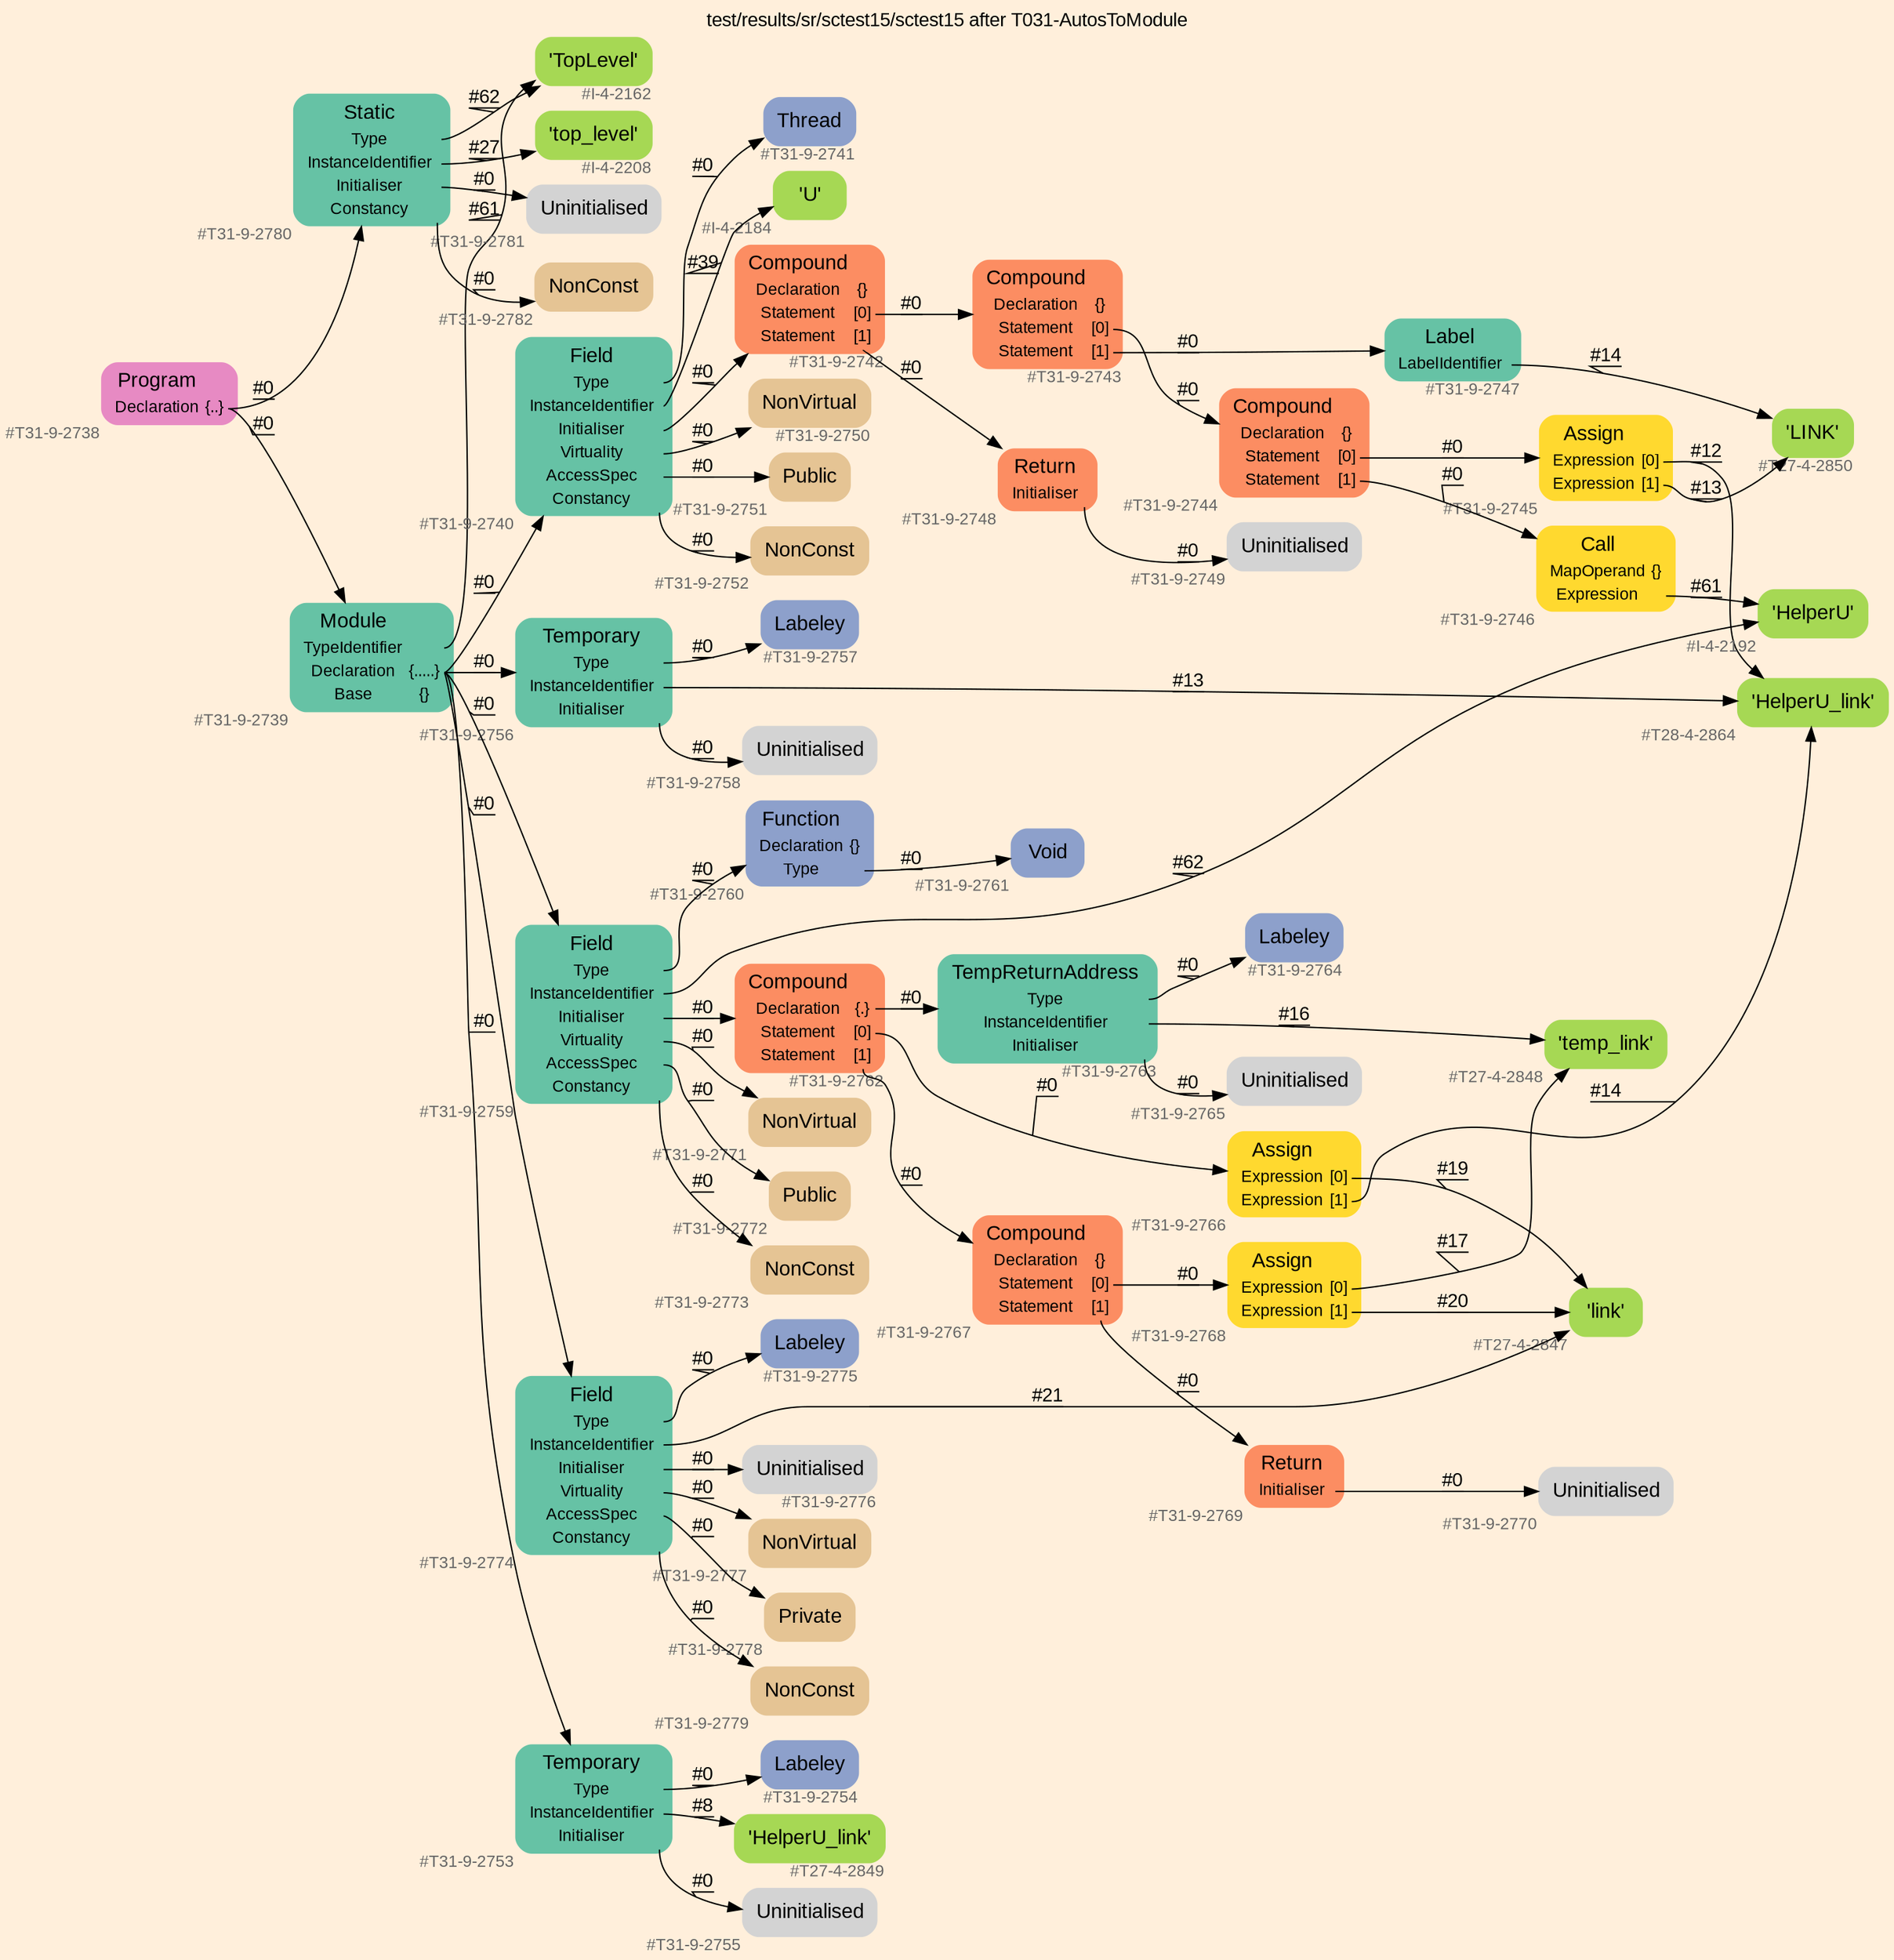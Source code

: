 digraph "test/results/sr/sctest15/sctest15 after T031-AutosToModule" {
label = "test/results/sr/sctest15/sctest15 after T031-AutosToModule"
labelloc = t
graph [
    rankdir = "LR"
    ranksep = 0.3
    bgcolor = antiquewhite1
    color = black
    fontcolor = black
    fontname = "Arial"
];
node [
    fontname = "Arial"
];
edge [
    fontname = "Arial"
];

// -------------------- node figure --------------------
// -------- block #T31-9-2738 ----------
"#T31-9-2738" [
    fillcolor = "/set28/4"
    xlabel = "#T31-9-2738"
    fontsize = "12"
    fontcolor = grey40
    shape = "plaintext"
    label = <<TABLE BORDER="0" CELLBORDER="0" CELLSPACING="0">
     <TR><TD><FONT COLOR="black" POINT-SIZE="15">Program</FONT></TD></TR>
     <TR><TD><FONT COLOR="black" POINT-SIZE="12">Declaration</FONT></TD><TD PORT="port0"><FONT COLOR="black" POINT-SIZE="12">{..}</FONT></TD></TR>
    </TABLE>>
    style = "rounded,filled"
];

// -------- block #T31-9-2739 ----------
"#T31-9-2739" [
    fillcolor = "/set28/1"
    xlabel = "#T31-9-2739"
    fontsize = "12"
    fontcolor = grey40
    shape = "plaintext"
    label = <<TABLE BORDER="0" CELLBORDER="0" CELLSPACING="0">
     <TR><TD><FONT COLOR="black" POINT-SIZE="15">Module</FONT></TD></TR>
     <TR><TD><FONT COLOR="black" POINT-SIZE="12">TypeIdentifier</FONT></TD><TD PORT="port0"></TD></TR>
     <TR><TD><FONT COLOR="black" POINT-SIZE="12">Declaration</FONT></TD><TD PORT="port1"><FONT COLOR="black" POINT-SIZE="12">{.....}</FONT></TD></TR>
     <TR><TD><FONT COLOR="black" POINT-SIZE="12">Base</FONT></TD><TD PORT="port2"><FONT COLOR="black" POINT-SIZE="12">{}</FONT></TD></TR>
    </TABLE>>
    style = "rounded,filled"
];

// -------- block #I-4-2162 ----------
"#I-4-2162" [
    fillcolor = "/set28/5"
    xlabel = "#I-4-2162"
    fontsize = "12"
    fontcolor = grey40
    shape = "plaintext"
    label = <<TABLE BORDER="0" CELLBORDER="0" CELLSPACING="0">
     <TR><TD><FONT COLOR="black" POINT-SIZE="15">'TopLevel'</FONT></TD></TR>
    </TABLE>>
    style = "rounded,filled"
];

// -------- block #T31-9-2740 ----------
"#T31-9-2740" [
    fillcolor = "/set28/1"
    xlabel = "#T31-9-2740"
    fontsize = "12"
    fontcolor = grey40
    shape = "plaintext"
    label = <<TABLE BORDER="0" CELLBORDER="0" CELLSPACING="0">
     <TR><TD><FONT COLOR="black" POINT-SIZE="15">Field</FONT></TD></TR>
     <TR><TD><FONT COLOR="black" POINT-SIZE="12">Type</FONT></TD><TD PORT="port0"></TD></TR>
     <TR><TD><FONT COLOR="black" POINT-SIZE="12">InstanceIdentifier</FONT></TD><TD PORT="port1"></TD></TR>
     <TR><TD><FONT COLOR="black" POINT-SIZE="12">Initialiser</FONT></TD><TD PORT="port2"></TD></TR>
     <TR><TD><FONT COLOR="black" POINT-SIZE="12">Virtuality</FONT></TD><TD PORT="port3"></TD></TR>
     <TR><TD><FONT COLOR="black" POINT-SIZE="12">AccessSpec</FONT></TD><TD PORT="port4"></TD></TR>
     <TR><TD><FONT COLOR="black" POINT-SIZE="12">Constancy</FONT></TD><TD PORT="port5"></TD></TR>
    </TABLE>>
    style = "rounded,filled"
];

// -------- block #T31-9-2741 ----------
"#T31-9-2741" [
    fillcolor = "/set28/3"
    xlabel = "#T31-9-2741"
    fontsize = "12"
    fontcolor = grey40
    shape = "plaintext"
    label = <<TABLE BORDER="0" CELLBORDER="0" CELLSPACING="0">
     <TR><TD><FONT COLOR="black" POINT-SIZE="15">Thread</FONT></TD></TR>
    </TABLE>>
    style = "rounded,filled"
];

// -------- block #I-4-2184 ----------
"#I-4-2184" [
    fillcolor = "/set28/5"
    xlabel = "#I-4-2184"
    fontsize = "12"
    fontcolor = grey40
    shape = "plaintext"
    label = <<TABLE BORDER="0" CELLBORDER="0" CELLSPACING="0">
     <TR><TD><FONT COLOR="black" POINT-SIZE="15">'U'</FONT></TD></TR>
    </TABLE>>
    style = "rounded,filled"
];

// -------- block #T31-9-2742 ----------
"#T31-9-2742" [
    fillcolor = "/set28/2"
    xlabel = "#T31-9-2742"
    fontsize = "12"
    fontcolor = grey40
    shape = "plaintext"
    label = <<TABLE BORDER="0" CELLBORDER="0" CELLSPACING="0">
     <TR><TD><FONT COLOR="black" POINT-SIZE="15">Compound</FONT></TD></TR>
     <TR><TD><FONT COLOR="black" POINT-SIZE="12">Declaration</FONT></TD><TD PORT="port0"><FONT COLOR="black" POINT-SIZE="12">{}</FONT></TD></TR>
     <TR><TD><FONT COLOR="black" POINT-SIZE="12">Statement</FONT></TD><TD PORT="port1"><FONT COLOR="black" POINT-SIZE="12">[0]</FONT></TD></TR>
     <TR><TD><FONT COLOR="black" POINT-SIZE="12">Statement</FONT></TD><TD PORT="port2"><FONT COLOR="black" POINT-SIZE="12">[1]</FONT></TD></TR>
    </TABLE>>
    style = "rounded,filled"
];

// -------- block #T31-9-2743 ----------
"#T31-9-2743" [
    fillcolor = "/set28/2"
    xlabel = "#T31-9-2743"
    fontsize = "12"
    fontcolor = grey40
    shape = "plaintext"
    label = <<TABLE BORDER="0" CELLBORDER="0" CELLSPACING="0">
     <TR><TD><FONT COLOR="black" POINT-SIZE="15">Compound</FONT></TD></TR>
     <TR><TD><FONT COLOR="black" POINT-SIZE="12">Declaration</FONT></TD><TD PORT="port0"><FONT COLOR="black" POINT-SIZE="12">{}</FONT></TD></TR>
     <TR><TD><FONT COLOR="black" POINT-SIZE="12">Statement</FONT></TD><TD PORT="port1"><FONT COLOR="black" POINT-SIZE="12">[0]</FONT></TD></TR>
     <TR><TD><FONT COLOR="black" POINT-SIZE="12">Statement</FONT></TD><TD PORT="port2"><FONT COLOR="black" POINT-SIZE="12">[1]</FONT></TD></TR>
    </TABLE>>
    style = "rounded,filled"
];

// -------- block #T31-9-2744 ----------
"#T31-9-2744" [
    fillcolor = "/set28/2"
    xlabel = "#T31-9-2744"
    fontsize = "12"
    fontcolor = grey40
    shape = "plaintext"
    label = <<TABLE BORDER="0" CELLBORDER="0" CELLSPACING="0">
     <TR><TD><FONT COLOR="black" POINT-SIZE="15">Compound</FONT></TD></TR>
     <TR><TD><FONT COLOR="black" POINT-SIZE="12">Declaration</FONT></TD><TD PORT="port0"><FONT COLOR="black" POINT-SIZE="12">{}</FONT></TD></TR>
     <TR><TD><FONT COLOR="black" POINT-SIZE="12">Statement</FONT></TD><TD PORT="port1"><FONT COLOR="black" POINT-SIZE="12">[0]</FONT></TD></TR>
     <TR><TD><FONT COLOR="black" POINT-SIZE="12">Statement</FONT></TD><TD PORT="port2"><FONT COLOR="black" POINT-SIZE="12">[1]</FONT></TD></TR>
    </TABLE>>
    style = "rounded,filled"
];

// -------- block #T31-9-2745 ----------
"#T31-9-2745" [
    fillcolor = "/set28/6"
    xlabel = "#T31-9-2745"
    fontsize = "12"
    fontcolor = grey40
    shape = "plaintext"
    label = <<TABLE BORDER="0" CELLBORDER="0" CELLSPACING="0">
     <TR><TD><FONT COLOR="black" POINT-SIZE="15">Assign</FONT></TD></TR>
     <TR><TD><FONT COLOR="black" POINT-SIZE="12">Expression</FONT></TD><TD PORT="port0"><FONT COLOR="black" POINT-SIZE="12">[0]</FONT></TD></TR>
     <TR><TD><FONT COLOR="black" POINT-SIZE="12">Expression</FONT></TD><TD PORT="port1"><FONT COLOR="black" POINT-SIZE="12">[1]</FONT></TD></TR>
    </TABLE>>
    style = "rounded,filled"
];

// -------- block #T28-4-2864 ----------
"#T28-4-2864" [
    fillcolor = "/set28/5"
    xlabel = "#T28-4-2864"
    fontsize = "12"
    fontcolor = grey40
    shape = "plaintext"
    label = <<TABLE BORDER="0" CELLBORDER="0" CELLSPACING="0">
     <TR><TD><FONT COLOR="black" POINT-SIZE="15">'HelperU_link'</FONT></TD></TR>
    </TABLE>>
    style = "rounded,filled"
];

// -------- block #T27-4-2850 ----------
"#T27-4-2850" [
    fillcolor = "/set28/5"
    xlabel = "#T27-4-2850"
    fontsize = "12"
    fontcolor = grey40
    shape = "plaintext"
    label = <<TABLE BORDER="0" CELLBORDER="0" CELLSPACING="0">
     <TR><TD><FONT COLOR="black" POINT-SIZE="15">'LINK'</FONT></TD></TR>
    </TABLE>>
    style = "rounded,filled"
];

// -------- block #T31-9-2746 ----------
"#T31-9-2746" [
    fillcolor = "/set28/6"
    xlabel = "#T31-9-2746"
    fontsize = "12"
    fontcolor = grey40
    shape = "plaintext"
    label = <<TABLE BORDER="0" CELLBORDER="0" CELLSPACING="0">
     <TR><TD><FONT COLOR="black" POINT-SIZE="15">Call</FONT></TD></TR>
     <TR><TD><FONT COLOR="black" POINT-SIZE="12">MapOperand</FONT></TD><TD PORT="port0"><FONT COLOR="black" POINT-SIZE="12">{}</FONT></TD></TR>
     <TR><TD><FONT COLOR="black" POINT-SIZE="12">Expression</FONT></TD><TD PORT="port1"></TD></TR>
    </TABLE>>
    style = "rounded,filled"
];

// -------- block #I-4-2192 ----------
"#I-4-2192" [
    fillcolor = "/set28/5"
    xlabel = "#I-4-2192"
    fontsize = "12"
    fontcolor = grey40
    shape = "plaintext"
    label = <<TABLE BORDER="0" CELLBORDER="0" CELLSPACING="0">
     <TR><TD><FONT COLOR="black" POINT-SIZE="15">'HelperU'</FONT></TD></TR>
    </TABLE>>
    style = "rounded,filled"
];

// -------- block #T31-9-2747 ----------
"#T31-9-2747" [
    fillcolor = "/set28/1"
    xlabel = "#T31-9-2747"
    fontsize = "12"
    fontcolor = grey40
    shape = "plaintext"
    label = <<TABLE BORDER="0" CELLBORDER="0" CELLSPACING="0">
     <TR><TD><FONT COLOR="black" POINT-SIZE="15">Label</FONT></TD></TR>
     <TR><TD><FONT COLOR="black" POINT-SIZE="12">LabelIdentifier</FONT></TD><TD PORT="port0"></TD></TR>
    </TABLE>>
    style = "rounded,filled"
];

// -------- block #T31-9-2748 ----------
"#T31-9-2748" [
    fillcolor = "/set28/2"
    xlabel = "#T31-9-2748"
    fontsize = "12"
    fontcolor = grey40
    shape = "plaintext"
    label = <<TABLE BORDER="0" CELLBORDER="0" CELLSPACING="0">
     <TR><TD><FONT COLOR="black" POINT-SIZE="15">Return</FONT></TD></TR>
     <TR><TD><FONT COLOR="black" POINT-SIZE="12">Initialiser</FONT></TD><TD PORT="port0"></TD></TR>
    </TABLE>>
    style = "rounded,filled"
];

// -------- block #T31-9-2749 ----------
"#T31-9-2749" [
    xlabel = "#T31-9-2749"
    fontsize = "12"
    fontcolor = grey40
    shape = "plaintext"
    label = <<TABLE BORDER="0" CELLBORDER="0" CELLSPACING="0">
     <TR><TD><FONT COLOR="black" POINT-SIZE="15">Uninitialised</FONT></TD></TR>
    </TABLE>>
    style = "rounded,filled"
];

// -------- block #T31-9-2750 ----------
"#T31-9-2750" [
    fillcolor = "/set28/7"
    xlabel = "#T31-9-2750"
    fontsize = "12"
    fontcolor = grey40
    shape = "plaintext"
    label = <<TABLE BORDER="0" CELLBORDER="0" CELLSPACING="0">
     <TR><TD><FONT COLOR="black" POINT-SIZE="15">NonVirtual</FONT></TD></TR>
    </TABLE>>
    style = "rounded,filled"
];

// -------- block #T31-9-2751 ----------
"#T31-9-2751" [
    fillcolor = "/set28/7"
    xlabel = "#T31-9-2751"
    fontsize = "12"
    fontcolor = grey40
    shape = "plaintext"
    label = <<TABLE BORDER="0" CELLBORDER="0" CELLSPACING="0">
     <TR><TD><FONT COLOR="black" POINT-SIZE="15">Public</FONT></TD></TR>
    </TABLE>>
    style = "rounded,filled"
];

// -------- block #T31-9-2752 ----------
"#T31-9-2752" [
    fillcolor = "/set28/7"
    xlabel = "#T31-9-2752"
    fontsize = "12"
    fontcolor = grey40
    shape = "plaintext"
    label = <<TABLE BORDER="0" CELLBORDER="0" CELLSPACING="0">
     <TR><TD><FONT COLOR="black" POINT-SIZE="15">NonConst</FONT></TD></TR>
    </TABLE>>
    style = "rounded,filled"
];

// -------- block #T31-9-2753 ----------
"#T31-9-2753" [
    fillcolor = "/set28/1"
    xlabel = "#T31-9-2753"
    fontsize = "12"
    fontcolor = grey40
    shape = "plaintext"
    label = <<TABLE BORDER="0" CELLBORDER="0" CELLSPACING="0">
     <TR><TD><FONT COLOR="black" POINT-SIZE="15">Temporary</FONT></TD></TR>
     <TR><TD><FONT COLOR="black" POINT-SIZE="12">Type</FONT></TD><TD PORT="port0"></TD></TR>
     <TR><TD><FONT COLOR="black" POINT-SIZE="12">InstanceIdentifier</FONT></TD><TD PORT="port1"></TD></TR>
     <TR><TD><FONT COLOR="black" POINT-SIZE="12">Initialiser</FONT></TD><TD PORT="port2"></TD></TR>
    </TABLE>>
    style = "rounded,filled"
];

// -------- block #T31-9-2754 ----------
"#T31-9-2754" [
    fillcolor = "/set28/3"
    xlabel = "#T31-9-2754"
    fontsize = "12"
    fontcolor = grey40
    shape = "plaintext"
    label = <<TABLE BORDER="0" CELLBORDER="0" CELLSPACING="0">
     <TR><TD><FONT COLOR="black" POINT-SIZE="15">Labeley</FONT></TD></TR>
    </TABLE>>
    style = "rounded,filled"
];

// -------- block #T27-4-2849 ----------
"#T27-4-2849" [
    fillcolor = "/set28/5"
    xlabel = "#T27-4-2849"
    fontsize = "12"
    fontcolor = grey40
    shape = "plaintext"
    label = <<TABLE BORDER="0" CELLBORDER="0" CELLSPACING="0">
     <TR><TD><FONT COLOR="black" POINT-SIZE="15">'HelperU_link'</FONT></TD></TR>
    </TABLE>>
    style = "rounded,filled"
];

// -------- block #T31-9-2755 ----------
"#T31-9-2755" [
    xlabel = "#T31-9-2755"
    fontsize = "12"
    fontcolor = grey40
    shape = "plaintext"
    label = <<TABLE BORDER="0" CELLBORDER="0" CELLSPACING="0">
     <TR><TD><FONT COLOR="black" POINT-SIZE="15">Uninitialised</FONT></TD></TR>
    </TABLE>>
    style = "rounded,filled"
];

// -------- block #T31-9-2756 ----------
"#T31-9-2756" [
    fillcolor = "/set28/1"
    xlabel = "#T31-9-2756"
    fontsize = "12"
    fontcolor = grey40
    shape = "plaintext"
    label = <<TABLE BORDER="0" CELLBORDER="0" CELLSPACING="0">
     <TR><TD><FONT COLOR="black" POINT-SIZE="15">Temporary</FONT></TD></TR>
     <TR><TD><FONT COLOR="black" POINT-SIZE="12">Type</FONT></TD><TD PORT="port0"></TD></TR>
     <TR><TD><FONT COLOR="black" POINT-SIZE="12">InstanceIdentifier</FONT></TD><TD PORT="port1"></TD></TR>
     <TR><TD><FONT COLOR="black" POINT-SIZE="12">Initialiser</FONT></TD><TD PORT="port2"></TD></TR>
    </TABLE>>
    style = "rounded,filled"
];

// -------- block #T31-9-2757 ----------
"#T31-9-2757" [
    fillcolor = "/set28/3"
    xlabel = "#T31-9-2757"
    fontsize = "12"
    fontcolor = grey40
    shape = "plaintext"
    label = <<TABLE BORDER="0" CELLBORDER="0" CELLSPACING="0">
     <TR><TD><FONT COLOR="black" POINT-SIZE="15">Labeley</FONT></TD></TR>
    </TABLE>>
    style = "rounded,filled"
];

// -------- block #T31-9-2758 ----------
"#T31-9-2758" [
    xlabel = "#T31-9-2758"
    fontsize = "12"
    fontcolor = grey40
    shape = "plaintext"
    label = <<TABLE BORDER="0" CELLBORDER="0" CELLSPACING="0">
     <TR><TD><FONT COLOR="black" POINT-SIZE="15">Uninitialised</FONT></TD></TR>
    </TABLE>>
    style = "rounded,filled"
];

// -------- block #T31-9-2759 ----------
"#T31-9-2759" [
    fillcolor = "/set28/1"
    xlabel = "#T31-9-2759"
    fontsize = "12"
    fontcolor = grey40
    shape = "plaintext"
    label = <<TABLE BORDER="0" CELLBORDER="0" CELLSPACING="0">
     <TR><TD><FONT COLOR="black" POINT-SIZE="15">Field</FONT></TD></TR>
     <TR><TD><FONT COLOR="black" POINT-SIZE="12">Type</FONT></TD><TD PORT="port0"></TD></TR>
     <TR><TD><FONT COLOR="black" POINT-SIZE="12">InstanceIdentifier</FONT></TD><TD PORT="port1"></TD></TR>
     <TR><TD><FONT COLOR="black" POINT-SIZE="12">Initialiser</FONT></TD><TD PORT="port2"></TD></TR>
     <TR><TD><FONT COLOR="black" POINT-SIZE="12">Virtuality</FONT></TD><TD PORT="port3"></TD></TR>
     <TR><TD><FONT COLOR="black" POINT-SIZE="12">AccessSpec</FONT></TD><TD PORT="port4"></TD></TR>
     <TR><TD><FONT COLOR="black" POINT-SIZE="12">Constancy</FONT></TD><TD PORT="port5"></TD></TR>
    </TABLE>>
    style = "rounded,filled"
];

// -------- block #T31-9-2760 ----------
"#T31-9-2760" [
    fillcolor = "/set28/3"
    xlabel = "#T31-9-2760"
    fontsize = "12"
    fontcolor = grey40
    shape = "plaintext"
    label = <<TABLE BORDER="0" CELLBORDER="0" CELLSPACING="0">
     <TR><TD><FONT COLOR="black" POINT-SIZE="15">Function</FONT></TD></TR>
     <TR><TD><FONT COLOR="black" POINT-SIZE="12">Declaration</FONT></TD><TD PORT="port0"><FONT COLOR="black" POINT-SIZE="12">{}</FONT></TD></TR>
     <TR><TD><FONT COLOR="black" POINT-SIZE="12">Type</FONT></TD><TD PORT="port1"></TD></TR>
    </TABLE>>
    style = "rounded,filled"
];

// -------- block #T31-9-2761 ----------
"#T31-9-2761" [
    fillcolor = "/set28/3"
    xlabel = "#T31-9-2761"
    fontsize = "12"
    fontcolor = grey40
    shape = "plaintext"
    label = <<TABLE BORDER="0" CELLBORDER="0" CELLSPACING="0">
     <TR><TD><FONT COLOR="black" POINT-SIZE="15">Void</FONT></TD></TR>
    </TABLE>>
    style = "rounded,filled"
];

// -------- block #T31-9-2762 ----------
"#T31-9-2762" [
    fillcolor = "/set28/2"
    xlabel = "#T31-9-2762"
    fontsize = "12"
    fontcolor = grey40
    shape = "plaintext"
    label = <<TABLE BORDER="0" CELLBORDER="0" CELLSPACING="0">
     <TR><TD><FONT COLOR="black" POINT-SIZE="15">Compound</FONT></TD></TR>
     <TR><TD><FONT COLOR="black" POINT-SIZE="12">Declaration</FONT></TD><TD PORT="port0"><FONT COLOR="black" POINT-SIZE="12">{.}</FONT></TD></TR>
     <TR><TD><FONT COLOR="black" POINT-SIZE="12">Statement</FONT></TD><TD PORT="port1"><FONT COLOR="black" POINT-SIZE="12">[0]</FONT></TD></TR>
     <TR><TD><FONT COLOR="black" POINT-SIZE="12">Statement</FONT></TD><TD PORT="port2"><FONT COLOR="black" POINT-SIZE="12">[1]</FONT></TD></TR>
    </TABLE>>
    style = "rounded,filled"
];

// -------- block #T31-9-2763 ----------
"#T31-9-2763" [
    fillcolor = "/set28/1"
    xlabel = "#T31-9-2763"
    fontsize = "12"
    fontcolor = grey40
    shape = "plaintext"
    label = <<TABLE BORDER="0" CELLBORDER="0" CELLSPACING="0">
     <TR><TD><FONT COLOR="black" POINT-SIZE="15">TempReturnAddress</FONT></TD></TR>
     <TR><TD><FONT COLOR="black" POINT-SIZE="12">Type</FONT></TD><TD PORT="port0"></TD></TR>
     <TR><TD><FONT COLOR="black" POINT-SIZE="12">InstanceIdentifier</FONT></TD><TD PORT="port1"></TD></TR>
     <TR><TD><FONT COLOR="black" POINT-SIZE="12">Initialiser</FONT></TD><TD PORT="port2"></TD></TR>
    </TABLE>>
    style = "rounded,filled"
];

// -------- block #T31-9-2764 ----------
"#T31-9-2764" [
    fillcolor = "/set28/3"
    xlabel = "#T31-9-2764"
    fontsize = "12"
    fontcolor = grey40
    shape = "plaintext"
    label = <<TABLE BORDER="0" CELLBORDER="0" CELLSPACING="0">
     <TR><TD><FONT COLOR="black" POINT-SIZE="15">Labeley</FONT></TD></TR>
    </TABLE>>
    style = "rounded,filled"
];

// -------- block #T27-4-2848 ----------
"#T27-4-2848" [
    fillcolor = "/set28/5"
    xlabel = "#T27-4-2848"
    fontsize = "12"
    fontcolor = grey40
    shape = "plaintext"
    label = <<TABLE BORDER="0" CELLBORDER="0" CELLSPACING="0">
     <TR><TD><FONT COLOR="black" POINT-SIZE="15">'temp_link'</FONT></TD></TR>
    </TABLE>>
    style = "rounded,filled"
];

// -------- block #T31-9-2765 ----------
"#T31-9-2765" [
    xlabel = "#T31-9-2765"
    fontsize = "12"
    fontcolor = grey40
    shape = "plaintext"
    label = <<TABLE BORDER="0" CELLBORDER="0" CELLSPACING="0">
     <TR><TD><FONT COLOR="black" POINT-SIZE="15">Uninitialised</FONT></TD></TR>
    </TABLE>>
    style = "rounded,filled"
];

// -------- block #T31-9-2766 ----------
"#T31-9-2766" [
    fillcolor = "/set28/6"
    xlabel = "#T31-9-2766"
    fontsize = "12"
    fontcolor = grey40
    shape = "plaintext"
    label = <<TABLE BORDER="0" CELLBORDER="0" CELLSPACING="0">
     <TR><TD><FONT COLOR="black" POINT-SIZE="15">Assign</FONT></TD></TR>
     <TR><TD><FONT COLOR="black" POINT-SIZE="12">Expression</FONT></TD><TD PORT="port0"><FONT COLOR="black" POINT-SIZE="12">[0]</FONT></TD></TR>
     <TR><TD><FONT COLOR="black" POINT-SIZE="12">Expression</FONT></TD><TD PORT="port1"><FONT COLOR="black" POINT-SIZE="12">[1]</FONT></TD></TR>
    </TABLE>>
    style = "rounded,filled"
];

// -------- block #T27-4-2847 ----------
"#T27-4-2847" [
    fillcolor = "/set28/5"
    xlabel = "#T27-4-2847"
    fontsize = "12"
    fontcolor = grey40
    shape = "plaintext"
    label = <<TABLE BORDER="0" CELLBORDER="0" CELLSPACING="0">
     <TR><TD><FONT COLOR="black" POINT-SIZE="15">'link'</FONT></TD></TR>
    </TABLE>>
    style = "rounded,filled"
];

// -------- block #T31-9-2767 ----------
"#T31-9-2767" [
    fillcolor = "/set28/2"
    xlabel = "#T31-9-2767"
    fontsize = "12"
    fontcolor = grey40
    shape = "plaintext"
    label = <<TABLE BORDER="0" CELLBORDER="0" CELLSPACING="0">
     <TR><TD><FONT COLOR="black" POINT-SIZE="15">Compound</FONT></TD></TR>
     <TR><TD><FONT COLOR="black" POINT-SIZE="12">Declaration</FONT></TD><TD PORT="port0"><FONT COLOR="black" POINT-SIZE="12">{}</FONT></TD></TR>
     <TR><TD><FONT COLOR="black" POINT-SIZE="12">Statement</FONT></TD><TD PORT="port1"><FONT COLOR="black" POINT-SIZE="12">[0]</FONT></TD></TR>
     <TR><TD><FONT COLOR="black" POINT-SIZE="12">Statement</FONT></TD><TD PORT="port2"><FONT COLOR="black" POINT-SIZE="12">[1]</FONT></TD></TR>
    </TABLE>>
    style = "rounded,filled"
];

// -------- block #T31-9-2768 ----------
"#T31-9-2768" [
    fillcolor = "/set28/6"
    xlabel = "#T31-9-2768"
    fontsize = "12"
    fontcolor = grey40
    shape = "plaintext"
    label = <<TABLE BORDER="0" CELLBORDER="0" CELLSPACING="0">
     <TR><TD><FONT COLOR="black" POINT-SIZE="15">Assign</FONT></TD></TR>
     <TR><TD><FONT COLOR="black" POINT-SIZE="12">Expression</FONT></TD><TD PORT="port0"><FONT COLOR="black" POINT-SIZE="12">[0]</FONT></TD></TR>
     <TR><TD><FONT COLOR="black" POINT-SIZE="12">Expression</FONT></TD><TD PORT="port1"><FONT COLOR="black" POINT-SIZE="12">[1]</FONT></TD></TR>
    </TABLE>>
    style = "rounded,filled"
];

// -------- block #T31-9-2769 ----------
"#T31-9-2769" [
    fillcolor = "/set28/2"
    xlabel = "#T31-9-2769"
    fontsize = "12"
    fontcolor = grey40
    shape = "plaintext"
    label = <<TABLE BORDER="0" CELLBORDER="0" CELLSPACING="0">
     <TR><TD><FONT COLOR="black" POINT-SIZE="15">Return</FONT></TD></TR>
     <TR><TD><FONT COLOR="black" POINT-SIZE="12">Initialiser</FONT></TD><TD PORT="port0"></TD></TR>
    </TABLE>>
    style = "rounded,filled"
];

// -------- block #T31-9-2770 ----------
"#T31-9-2770" [
    xlabel = "#T31-9-2770"
    fontsize = "12"
    fontcolor = grey40
    shape = "plaintext"
    label = <<TABLE BORDER="0" CELLBORDER="0" CELLSPACING="0">
     <TR><TD><FONT COLOR="black" POINT-SIZE="15">Uninitialised</FONT></TD></TR>
    </TABLE>>
    style = "rounded,filled"
];

// -------- block #T31-9-2771 ----------
"#T31-9-2771" [
    fillcolor = "/set28/7"
    xlabel = "#T31-9-2771"
    fontsize = "12"
    fontcolor = grey40
    shape = "plaintext"
    label = <<TABLE BORDER="0" CELLBORDER="0" CELLSPACING="0">
     <TR><TD><FONT COLOR="black" POINT-SIZE="15">NonVirtual</FONT></TD></TR>
    </TABLE>>
    style = "rounded,filled"
];

// -------- block #T31-9-2772 ----------
"#T31-9-2772" [
    fillcolor = "/set28/7"
    xlabel = "#T31-9-2772"
    fontsize = "12"
    fontcolor = grey40
    shape = "plaintext"
    label = <<TABLE BORDER="0" CELLBORDER="0" CELLSPACING="0">
     <TR><TD><FONT COLOR="black" POINT-SIZE="15">Public</FONT></TD></TR>
    </TABLE>>
    style = "rounded,filled"
];

// -------- block #T31-9-2773 ----------
"#T31-9-2773" [
    fillcolor = "/set28/7"
    xlabel = "#T31-9-2773"
    fontsize = "12"
    fontcolor = grey40
    shape = "plaintext"
    label = <<TABLE BORDER="0" CELLBORDER="0" CELLSPACING="0">
     <TR><TD><FONT COLOR="black" POINT-SIZE="15">NonConst</FONT></TD></TR>
    </TABLE>>
    style = "rounded,filled"
];

// -------- block #T31-9-2774 ----------
"#T31-9-2774" [
    fillcolor = "/set28/1"
    xlabel = "#T31-9-2774"
    fontsize = "12"
    fontcolor = grey40
    shape = "plaintext"
    label = <<TABLE BORDER="0" CELLBORDER="0" CELLSPACING="0">
     <TR><TD><FONT COLOR="black" POINT-SIZE="15">Field</FONT></TD></TR>
     <TR><TD><FONT COLOR="black" POINT-SIZE="12">Type</FONT></TD><TD PORT="port0"></TD></TR>
     <TR><TD><FONT COLOR="black" POINT-SIZE="12">InstanceIdentifier</FONT></TD><TD PORT="port1"></TD></TR>
     <TR><TD><FONT COLOR="black" POINT-SIZE="12">Initialiser</FONT></TD><TD PORT="port2"></TD></TR>
     <TR><TD><FONT COLOR="black" POINT-SIZE="12">Virtuality</FONT></TD><TD PORT="port3"></TD></TR>
     <TR><TD><FONT COLOR="black" POINT-SIZE="12">AccessSpec</FONT></TD><TD PORT="port4"></TD></TR>
     <TR><TD><FONT COLOR="black" POINT-SIZE="12">Constancy</FONT></TD><TD PORT="port5"></TD></TR>
    </TABLE>>
    style = "rounded,filled"
];

// -------- block #T31-9-2775 ----------
"#T31-9-2775" [
    fillcolor = "/set28/3"
    xlabel = "#T31-9-2775"
    fontsize = "12"
    fontcolor = grey40
    shape = "plaintext"
    label = <<TABLE BORDER="0" CELLBORDER="0" CELLSPACING="0">
     <TR><TD><FONT COLOR="black" POINT-SIZE="15">Labeley</FONT></TD></TR>
    </TABLE>>
    style = "rounded,filled"
];

// -------- block #T31-9-2776 ----------
"#T31-9-2776" [
    xlabel = "#T31-9-2776"
    fontsize = "12"
    fontcolor = grey40
    shape = "plaintext"
    label = <<TABLE BORDER="0" CELLBORDER="0" CELLSPACING="0">
     <TR><TD><FONT COLOR="black" POINT-SIZE="15">Uninitialised</FONT></TD></TR>
    </TABLE>>
    style = "rounded,filled"
];

// -------- block #T31-9-2777 ----------
"#T31-9-2777" [
    fillcolor = "/set28/7"
    xlabel = "#T31-9-2777"
    fontsize = "12"
    fontcolor = grey40
    shape = "plaintext"
    label = <<TABLE BORDER="0" CELLBORDER="0" CELLSPACING="0">
     <TR><TD><FONT COLOR="black" POINT-SIZE="15">NonVirtual</FONT></TD></TR>
    </TABLE>>
    style = "rounded,filled"
];

// -------- block #T31-9-2778 ----------
"#T31-9-2778" [
    fillcolor = "/set28/7"
    xlabel = "#T31-9-2778"
    fontsize = "12"
    fontcolor = grey40
    shape = "plaintext"
    label = <<TABLE BORDER="0" CELLBORDER="0" CELLSPACING="0">
     <TR><TD><FONT COLOR="black" POINT-SIZE="15">Private</FONT></TD></TR>
    </TABLE>>
    style = "rounded,filled"
];

// -------- block #T31-9-2779 ----------
"#T31-9-2779" [
    fillcolor = "/set28/7"
    xlabel = "#T31-9-2779"
    fontsize = "12"
    fontcolor = grey40
    shape = "plaintext"
    label = <<TABLE BORDER="0" CELLBORDER="0" CELLSPACING="0">
     <TR><TD><FONT COLOR="black" POINT-SIZE="15">NonConst</FONT></TD></TR>
    </TABLE>>
    style = "rounded,filled"
];

// -------- block #T31-9-2780 ----------
"#T31-9-2780" [
    fillcolor = "/set28/1"
    xlabel = "#T31-9-2780"
    fontsize = "12"
    fontcolor = grey40
    shape = "plaintext"
    label = <<TABLE BORDER="0" CELLBORDER="0" CELLSPACING="0">
     <TR><TD><FONT COLOR="black" POINT-SIZE="15">Static</FONT></TD></TR>
     <TR><TD><FONT COLOR="black" POINT-SIZE="12">Type</FONT></TD><TD PORT="port0"></TD></TR>
     <TR><TD><FONT COLOR="black" POINT-SIZE="12">InstanceIdentifier</FONT></TD><TD PORT="port1"></TD></TR>
     <TR><TD><FONT COLOR="black" POINT-SIZE="12">Initialiser</FONT></TD><TD PORT="port2"></TD></TR>
     <TR><TD><FONT COLOR="black" POINT-SIZE="12">Constancy</FONT></TD><TD PORT="port3"></TD></TR>
    </TABLE>>
    style = "rounded,filled"
];

// -------- block #I-4-2208 ----------
"#I-4-2208" [
    fillcolor = "/set28/5"
    xlabel = "#I-4-2208"
    fontsize = "12"
    fontcolor = grey40
    shape = "plaintext"
    label = <<TABLE BORDER="0" CELLBORDER="0" CELLSPACING="0">
     <TR><TD><FONT COLOR="black" POINT-SIZE="15">'top_level'</FONT></TD></TR>
    </TABLE>>
    style = "rounded,filled"
];

// -------- block #T31-9-2781 ----------
"#T31-9-2781" [
    xlabel = "#T31-9-2781"
    fontsize = "12"
    fontcolor = grey40
    shape = "plaintext"
    label = <<TABLE BORDER="0" CELLBORDER="0" CELLSPACING="0">
     <TR><TD><FONT COLOR="black" POINT-SIZE="15">Uninitialised</FONT></TD></TR>
    </TABLE>>
    style = "rounded,filled"
];

// -------- block #T31-9-2782 ----------
"#T31-9-2782" [
    fillcolor = "/set28/7"
    xlabel = "#T31-9-2782"
    fontsize = "12"
    fontcolor = grey40
    shape = "plaintext"
    label = <<TABLE BORDER="0" CELLBORDER="0" CELLSPACING="0">
     <TR><TD><FONT COLOR="black" POINT-SIZE="15">NonConst</FONT></TD></TR>
    </TABLE>>
    style = "rounded,filled"
];

"#T31-9-2738":port0 -> "#T31-9-2739" [
    label = "#0"
    decorate = true
    color = black
    fontcolor = black
];

"#T31-9-2738":port0 -> "#T31-9-2780" [
    label = "#0"
    decorate = true
    color = black
    fontcolor = black
];

"#T31-9-2739":port0 -> "#I-4-2162" [
    label = "#61"
    decorate = true
    color = black
    fontcolor = black
];

"#T31-9-2739":port1 -> "#T31-9-2740" [
    label = "#0"
    decorate = true
    color = black
    fontcolor = black
];

"#T31-9-2739":port1 -> "#T31-9-2753" [
    label = "#0"
    decorate = true
    color = black
    fontcolor = black
];

"#T31-9-2739":port1 -> "#T31-9-2756" [
    label = "#0"
    decorate = true
    color = black
    fontcolor = black
];

"#T31-9-2739":port1 -> "#T31-9-2759" [
    label = "#0"
    decorate = true
    color = black
    fontcolor = black
];

"#T31-9-2739":port1 -> "#T31-9-2774" [
    label = "#0"
    decorate = true
    color = black
    fontcolor = black
];

"#T31-9-2740":port0 -> "#T31-9-2741" [
    label = "#0"
    decorate = true
    color = black
    fontcolor = black
];

"#T31-9-2740":port1 -> "#I-4-2184" [
    label = "#39"
    decorate = true
    color = black
    fontcolor = black
];

"#T31-9-2740":port2 -> "#T31-9-2742" [
    label = "#0"
    decorate = true
    color = black
    fontcolor = black
];

"#T31-9-2740":port3 -> "#T31-9-2750" [
    label = "#0"
    decorate = true
    color = black
    fontcolor = black
];

"#T31-9-2740":port4 -> "#T31-9-2751" [
    label = "#0"
    decorate = true
    color = black
    fontcolor = black
];

"#T31-9-2740":port5 -> "#T31-9-2752" [
    label = "#0"
    decorate = true
    color = black
    fontcolor = black
];

"#T31-9-2742":port1 -> "#T31-9-2743" [
    label = "#0"
    decorate = true
    color = black
    fontcolor = black
];

"#T31-9-2742":port2 -> "#T31-9-2748" [
    label = "#0"
    decorate = true
    color = black
    fontcolor = black
];

"#T31-9-2743":port1 -> "#T31-9-2744" [
    label = "#0"
    decorate = true
    color = black
    fontcolor = black
];

"#T31-9-2743":port2 -> "#T31-9-2747" [
    label = "#0"
    decorate = true
    color = black
    fontcolor = black
];

"#T31-9-2744":port1 -> "#T31-9-2745" [
    label = "#0"
    decorate = true
    color = black
    fontcolor = black
];

"#T31-9-2744":port2 -> "#T31-9-2746" [
    label = "#0"
    decorate = true
    color = black
    fontcolor = black
];

"#T31-9-2745":port0 -> "#T28-4-2864" [
    label = "#12"
    decorate = true
    color = black
    fontcolor = black
];

"#T31-9-2745":port1 -> "#T27-4-2850" [
    label = "#13"
    decorate = true
    color = black
    fontcolor = black
];

"#T31-9-2746":port1 -> "#I-4-2192" [
    label = "#61"
    decorate = true
    color = black
    fontcolor = black
];

"#T31-9-2747":port0 -> "#T27-4-2850" [
    label = "#14"
    decorate = true
    color = black
    fontcolor = black
];

"#T31-9-2748":port0 -> "#T31-9-2749" [
    label = "#0"
    decorate = true
    color = black
    fontcolor = black
];

"#T31-9-2753":port0 -> "#T31-9-2754" [
    label = "#0"
    decorate = true
    color = black
    fontcolor = black
];

"#T31-9-2753":port1 -> "#T27-4-2849" [
    label = "#8"
    decorate = true
    color = black
    fontcolor = black
];

"#T31-9-2753":port2 -> "#T31-9-2755" [
    label = "#0"
    decorate = true
    color = black
    fontcolor = black
];

"#T31-9-2756":port0 -> "#T31-9-2757" [
    label = "#0"
    decorate = true
    color = black
    fontcolor = black
];

"#T31-9-2756":port1 -> "#T28-4-2864" [
    label = "#13"
    decorate = true
    color = black
    fontcolor = black
];

"#T31-9-2756":port2 -> "#T31-9-2758" [
    label = "#0"
    decorate = true
    color = black
    fontcolor = black
];

"#T31-9-2759":port0 -> "#T31-9-2760" [
    label = "#0"
    decorate = true
    color = black
    fontcolor = black
];

"#T31-9-2759":port1 -> "#I-4-2192" [
    label = "#62"
    decorate = true
    color = black
    fontcolor = black
];

"#T31-9-2759":port2 -> "#T31-9-2762" [
    label = "#0"
    decorate = true
    color = black
    fontcolor = black
];

"#T31-9-2759":port3 -> "#T31-9-2771" [
    label = "#0"
    decorate = true
    color = black
    fontcolor = black
];

"#T31-9-2759":port4 -> "#T31-9-2772" [
    label = "#0"
    decorate = true
    color = black
    fontcolor = black
];

"#T31-9-2759":port5 -> "#T31-9-2773" [
    label = "#0"
    decorate = true
    color = black
    fontcolor = black
];

"#T31-9-2760":port1 -> "#T31-9-2761" [
    label = "#0"
    decorate = true
    color = black
    fontcolor = black
];

"#T31-9-2762":port0 -> "#T31-9-2763" [
    label = "#0"
    decorate = true
    color = black
    fontcolor = black
];

"#T31-9-2762":port1 -> "#T31-9-2766" [
    label = "#0"
    decorate = true
    color = black
    fontcolor = black
];

"#T31-9-2762":port2 -> "#T31-9-2767" [
    label = "#0"
    decorate = true
    color = black
    fontcolor = black
];

"#T31-9-2763":port0 -> "#T31-9-2764" [
    label = "#0"
    decorate = true
    color = black
    fontcolor = black
];

"#T31-9-2763":port1 -> "#T27-4-2848" [
    label = "#16"
    decorate = true
    color = black
    fontcolor = black
];

"#T31-9-2763":port2 -> "#T31-9-2765" [
    label = "#0"
    decorate = true
    color = black
    fontcolor = black
];

"#T31-9-2766":port0 -> "#T27-4-2847" [
    label = "#19"
    decorate = true
    color = black
    fontcolor = black
];

"#T31-9-2766":port1 -> "#T28-4-2864" [
    label = "#14"
    decorate = true
    color = black
    fontcolor = black
];

"#T31-9-2767":port1 -> "#T31-9-2768" [
    label = "#0"
    decorate = true
    color = black
    fontcolor = black
];

"#T31-9-2767":port2 -> "#T31-9-2769" [
    label = "#0"
    decorate = true
    color = black
    fontcolor = black
];

"#T31-9-2768":port0 -> "#T27-4-2848" [
    label = "#17"
    decorate = true
    color = black
    fontcolor = black
];

"#T31-9-2768":port1 -> "#T27-4-2847" [
    label = "#20"
    decorate = true
    color = black
    fontcolor = black
];

"#T31-9-2769":port0 -> "#T31-9-2770" [
    label = "#0"
    decorate = true
    color = black
    fontcolor = black
];

"#T31-9-2774":port0 -> "#T31-9-2775" [
    label = "#0"
    decorate = true
    color = black
    fontcolor = black
];

"#T31-9-2774":port1 -> "#T27-4-2847" [
    label = "#21"
    decorate = true
    color = black
    fontcolor = black
];

"#T31-9-2774":port2 -> "#T31-9-2776" [
    label = "#0"
    decorate = true
    color = black
    fontcolor = black
];

"#T31-9-2774":port3 -> "#T31-9-2777" [
    label = "#0"
    decorate = true
    color = black
    fontcolor = black
];

"#T31-9-2774":port4 -> "#T31-9-2778" [
    label = "#0"
    decorate = true
    color = black
    fontcolor = black
];

"#T31-9-2774":port5 -> "#T31-9-2779" [
    label = "#0"
    decorate = true
    color = black
    fontcolor = black
];

"#T31-9-2780":port0 -> "#I-4-2162" [
    label = "#62"
    decorate = true
    color = black
    fontcolor = black
];

"#T31-9-2780":port1 -> "#I-4-2208" [
    label = "#27"
    decorate = true
    color = black
    fontcolor = black
];

"#T31-9-2780":port2 -> "#T31-9-2781" [
    label = "#0"
    decorate = true
    color = black
    fontcolor = black
];

"#T31-9-2780":port3 -> "#T31-9-2782" [
    label = "#0"
    decorate = true
    color = black
    fontcolor = black
];


}
